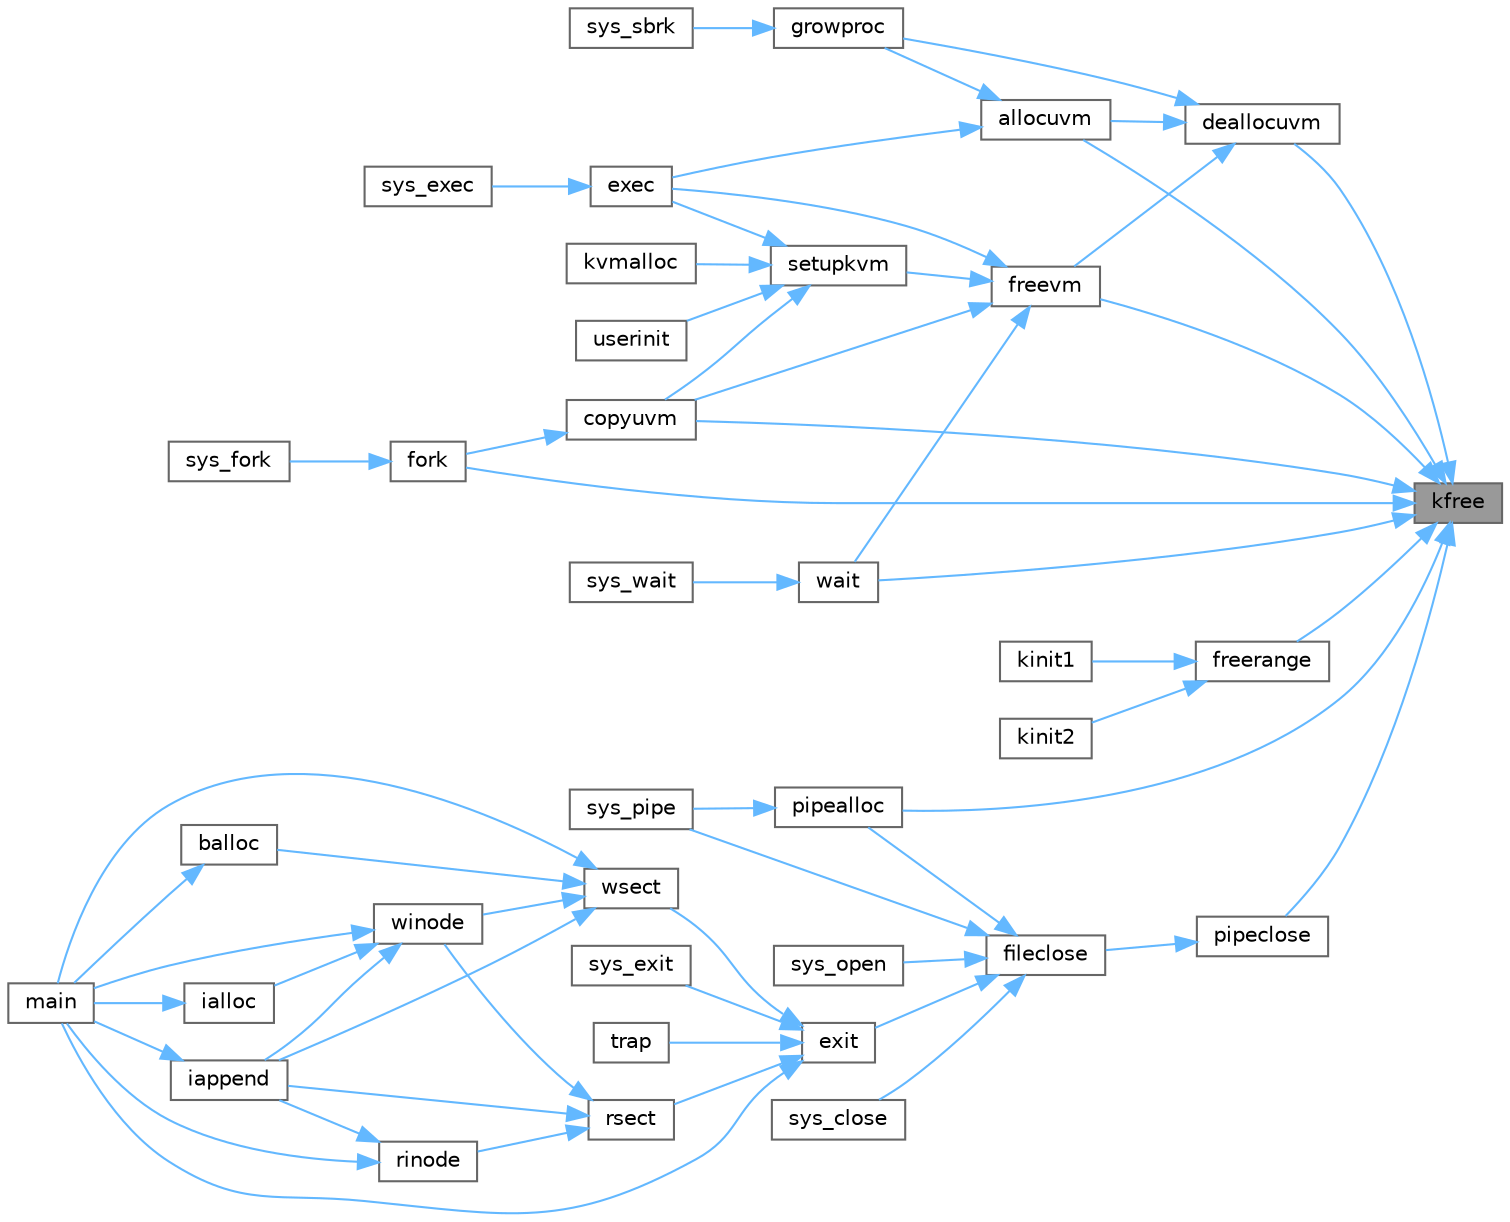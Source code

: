 digraph "kfree"
{
 // LATEX_PDF_SIZE
  bgcolor="transparent";
  edge [fontname=Helvetica,fontsize=10,labelfontname=Helvetica,labelfontsize=10];
  node [fontname=Helvetica,fontsize=10,shape=box,height=0.2,width=0.4];
  rankdir="RL";
  Node1 [id="Node000001",label="kfree",height=0.2,width=0.4,color="gray40", fillcolor="grey60", style="filled", fontcolor="black",tooltip=" "];
  Node1 -> Node2 [id="edge57_Node000001_Node000002",dir="back",color="steelblue1",style="solid",tooltip=" "];
  Node2 [id="Node000002",label="allocuvm",height=0.2,width=0.4,color="grey40", fillcolor="white", style="filled",URL="$de/de9/vm_8c.html#afea0f0a82a9f9c7aae26f90b5e0836c6",tooltip=" "];
  Node2 -> Node3 [id="edge58_Node000002_Node000003",dir="back",color="steelblue1",style="solid",tooltip=" "];
  Node3 [id="Node000003",label="exec",height=0.2,width=0.4,color="grey40", fillcolor="white", style="filled",URL="$df/dc9/exec_8c.html#ace32454ed0d37834dcb1cb4f8b727e6e",tooltip=" "];
  Node3 -> Node4 [id="edge59_Node000003_Node000004",dir="back",color="steelblue1",style="solid",tooltip=" "];
  Node4 [id="Node000004",label="sys_exec",height=0.2,width=0.4,color="grey40", fillcolor="white", style="filled",URL="$d1/d14/sysfile_8c.html#aeaa813ddeb6a5fac3c45714c7351c526",tooltip=" "];
  Node2 -> Node5 [id="edge60_Node000002_Node000005",dir="back",color="steelblue1",style="solid",tooltip=" "];
  Node5 [id="Node000005",label="growproc",height=0.2,width=0.4,color="grey40", fillcolor="white", style="filled",URL="$d3/dda/proc_8c.html#a9c16214741f4fcd088e5eea468709328",tooltip=" "];
  Node5 -> Node6 [id="edge61_Node000005_Node000006",dir="back",color="steelblue1",style="solid",tooltip=" "];
  Node6 [id="Node000006",label="sys_sbrk",height=0.2,width=0.4,color="grey40", fillcolor="white", style="filled",URL="$dd/d35/sysproc_8c.html#ab21d46be776cf6075a997af525a1a628",tooltip=" "];
  Node1 -> Node7 [id="edge62_Node000001_Node000007",dir="back",color="steelblue1",style="solid",tooltip=" "];
  Node7 [id="Node000007",label="copyuvm",height=0.2,width=0.4,color="grey40", fillcolor="white", style="filled",URL="$de/de9/vm_8c.html#a1b57bfa0091c9be3ccc16dbb85ce3acf",tooltip=" "];
  Node7 -> Node8 [id="edge63_Node000007_Node000008",dir="back",color="steelblue1",style="solid",tooltip=" "];
  Node8 [id="Node000008",label="fork",height=0.2,width=0.4,color="grey40", fillcolor="white", style="filled",URL="$d3/dda/proc_8c.html#acd2e1ded4bb6fce4500438bf928330f4",tooltip=" "];
  Node8 -> Node9 [id="edge64_Node000008_Node000009",dir="back",color="steelblue1",style="solid",tooltip=" "];
  Node9 [id="Node000009",label="sys_fork",height=0.2,width=0.4,color="grey40", fillcolor="white", style="filled",URL="$dd/d35/sysproc_8c.html#a3b05102e512b34446a54334f916ba5cd",tooltip=" "];
  Node1 -> Node10 [id="edge65_Node000001_Node000010",dir="back",color="steelblue1",style="solid",tooltip=" "];
  Node10 [id="Node000010",label="deallocuvm",height=0.2,width=0.4,color="grey40", fillcolor="white", style="filled",URL="$de/de9/vm_8c.html#a6d3019ea15a9bfdc5131ae97f3623c49",tooltip=" "];
  Node10 -> Node2 [id="edge66_Node000010_Node000002",dir="back",color="steelblue1",style="solid",tooltip=" "];
  Node10 -> Node11 [id="edge67_Node000010_Node000011",dir="back",color="steelblue1",style="solid",tooltip=" "];
  Node11 [id="Node000011",label="freevm",height=0.2,width=0.4,color="grey40", fillcolor="white", style="filled",URL="$de/de9/vm_8c.html#aa883924e2f068c520b695cdc168e1603",tooltip=" "];
  Node11 -> Node7 [id="edge68_Node000011_Node000007",dir="back",color="steelblue1",style="solid",tooltip=" "];
  Node11 -> Node3 [id="edge69_Node000011_Node000003",dir="back",color="steelblue1",style="solid",tooltip=" "];
  Node11 -> Node12 [id="edge70_Node000011_Node000012",dir="back",color="steelblue1",style="solid",tooltip=" "];
  Node12 [id="Node000012",label="setupkvm",height=0.2,width=0.4,color="grey40", fillcolor="white", style="filled",URL="$de/de9/vm_8c.html#a1c8a7a02e9391b5cf0984388216695c0",tooltip=" "];
  Node12 -> Node7 [id="edge71_Node000012_Node000007",dir="back",color="steelblue1",style="solid",tooltip=" "];
  Node12 -> Node3 [id="edge72_Node000012_Node000003",dir="back",color="steelblue1",style="solid",tooltip=" "];
  Node12 -> Node13 [id="edge73_Node000012_Node000013",dir="back",color="steelblue1",style="solid",tooltip=" "];
  Node13 [id="Node000013",label="kvmalloc",height=0.2,width=0.4,color="grey40", fillcolor="white", style="filled",URL="$de/de9/vm_8c.html#a893bf6891e427f310b43981bf8e737ea",tooltip=" "];
  Node12 -> Node14 [id="edge74_Node000012_Node000014",dir="back",color="steelblue1",style="solid",tooltip=" "];
  Node14 [id="Node000014",label="userinit",height=0.2,width=0.4,color="grey40", fillcolor="white", style="filled",URL="$d3/dda/proc_8c.html#a81c8a6a0cae413bc81aa223f7f7b7205",tooltip=" "];
  Node11 -> Node15 [id="edge75_Node000011_Node000015",dir="back",color="steelblue1",style="solid",tooltip=" "];
  Node15 [id="Node000015",label="wait",height=0.2,width=0.4,color="grey40", fillcolor="white", style="filled",URL="$d3/dda/proc_8c.html#af6f31822f7e737b4e414bdac1ccb59a4",tooltip=" "];
  Node15 -> Node16 [id="edge76_Node000015_Node000016",dir="back",color="steelblue1",style="solid",tooltip=" "];
  Node16 [id="Node000016",label="sys_wait",height=0.2,width=0.4,color="grey40", fillcolor="white", style="filled",URL="$dd/d35/sysproc_8c.html#ad202e06addda05ba6fe60f05d3f61913",tooltip=" "];
  Node10 -> Node5 [id="edge77_Node000010_Node000005",dir="back",color="steelblue1",style="solid",tooltip=" "];
  Node1 -> Node8 [id="edge78_Node000001_Node000008",dir="back",color="steelblue1",style="solid",tooltip=" "];
  Node1 -> Node17 [id="edge79_Node000001_Node000017",dir="back",color="steelblue1",style="solid",tooltip=" "];
  Node17 [id="Node000017",label="freerange",height=0.2,width=0.4,color="grey40", fillcolor="white", style="filled",URL="$d4/def/kalloc_8c.html#adeb1e621acdd949dffd5a054a43d1d89",tooltip=" "];
  Node17 -> Node18 [id="edge80_Node000017_Node000018",dir="back",color="steelblue1",style="solid",tooltip=" "];
  Node18 [id="Node000018",label="kinit1",height=0.2,width=0.4,color="grey40", fillcolor="white", style="filled",URL="$d4/def/kalloc_8c.html#a596c07f040e83fd8ea1857f36ffab4fb",tooltip=" "];
  Node17 -> Node19 [id="edge81_Node000017_Node000019",dir="back",color="steelblue1",style="solid",tooltip=" "];
  Node19 [id="Node000019",label="kinit2",height=0.2,width=0.4,color="grey40", fillcolor="white", style="filled",URL="$d4/def/kalloc_8c.html#a8efe9094969255a41fbdaaee820bd478",tooltip=" "];
  Node1 -> Node11 [id="edge82_Node000001_Node000011",dir="back",color="steelblue1",style="solid",tooltip=" "];
  Node1 -> Node20 [id="edge83_Node000001_Node000020",dir="back",color="steelblue1",style="solid",tooltip=" "];
  Node20 [id="Node000020",label="pipealloc",height=0.2,width=0.4,color="grey40", fillcolor="white", style="filled",URL="$d1/d47/pipe_8c.html#a9d6f0c526148e6002b6776619c7563e6",tooltip=" "];
  Node20 -> Node21 [id="edge84_Node000020_Node000021",dir="back",color="steelblue1",style="solid",tooltip=" "];
  Node21 [id="Node000021",label="sys_pipe",height=0.2,width=0.4,color="grey40", fillcolor="white", style="filled",URL="$d1/d14/sysfile_8c.html#a9a70db941def46ec25939e6c2d30e399",tooltip=" "];
  Node1 -> Node22 [id="edge85_Node000001_Node000022",dir="back",color="steelblue1",style="solid",tooltip=" "];
  Node22 [id="Node000022",label="pipeclose",height=0.2,width=0.4,color="grey40", fillcolor="white", style="filled",URL="$d1/d47/pipe_8c.html#a48642f54734698f6f881ee07723292cb",tooltip=" "];
  Node22 -> Node23 [id="edge86_Node000022_Node000023",dir="back",color="steelblue1",style="solid",tooltip=" "];
  Node23 [id="Node000023",label="fileclose",height=0.2,width=0.4,color="grey40", fillcolor="white", style="filled",URL="$d6/d13/file_8c.html#ae557c81ab89c24219146144bb6adaa2c",tooltip=" "];
  Node23 -> Node24 [id="edge87_Node000023_Node000024",dir="back",color="steelblue1",style="solid",tooltip=" "];
  Node24 [id="Node000024",label="exit",height=0.2,width=0.4,color="grey40", fillcolor="white", style="filled",URL="$d3/dda/proc_8c.html#aaf98ef7cdde3a0dfb2e49919de3298b1",tooltip=" "];
  Node24 -> Node25 [id="edge88_Node000024_Node000025",dir="back",color="steelblue1",style="solid",tooltip=" "];
  Node25 [id="Node000025",label="main",height=0.2,width=0.4,color="grey40", fillcolor="white", style="filled",URL="$d7/d1f/mkfs_8c.html#a0ddf1224851353fc92bfbff6f499fa97",tooltip=" "];
  Node24 -> Node26 [id="edge89_Node000024_Node000026",dir="back",color="steelblue1",style="solid",tooltip=" "];
  Node26 [id="Node000026",label="rsect",height=0.2,width=0.4,color="grey40", fillcolor="white", style="filled",URL="$d7/d1f/mkfs_8c.html#a22ea835ad23cd716a962f30e4882ee80",tooltip=" "];
  Node26 -> Node27 [id="edge90_Node000026_Node000027",dir="back",color="steelblue1",style="solid",tooltip=" "];
  Node27 [id="Node000027",label="iappend",height=0.2,width=0.4,color="grey40", fillcolor="white", style="filled",URL="$d7/d1f/mkfs_8c.html#a268b61616f575ff072f5bb34c83e02e9",tooltip=" "];
  Node27 -> Node25 [id="edge91_Node000027_Node000025",dir="back",color="steelblue1",style="solid",tooltip=" "];
  Node26 -> Node28 [id="edge92_Node000026_Node000028",dir="back",color="steelblue1",style="solid",tooltip=" "];
  Node28 [id="Node000028",label="rinode",height=0.2,width=0.4,color="grey40", fillcolor="white", style="filled",URL="$d7/d1f/mkfs_8c.html#a3b6cb1258a963010211a8e5ddf99defe",tooltip=" "];
  Node28 -> Node27 [id="edge93_Node000028_Node000027",dir="back",color="steelblue1",style="solid",tooltip=" "];
  Node28 -> Node25 [id="edge94_Node000028_Node000025",dir="back",color="steelblue1",style="solid",tooltip=" "];
  Node26 -> Node29 [id="edge95_Node000026_Node000029",dir="back",color="steelblue1",style="solid",tooltip=" "];
  Node29 [id="Node000029",label="winode",height=0.2,width=0.4,color="grey40", fillcolor="white", style="filled",URL="$d7/d1f/mkfs_8c.html#a2540c48cea7dc865909cfb3f8450a887",tooltip=" "];
  Node29 -> Node30 [id="edge96_Node000029_Node000030",dir="back",color="steelblue1",style="solid",tooltip=" "];
  Node30 [id="Node000030",label="ialloc",height=0.2,width=0.4,color="grey40", fillcolor="white", style="filled",URL="$d7/d1f/mkfs_8c.html#a341af7faeda3d6fcb57a5a9fe3a0104a",tooltip=" "];
  Node30 -> Node25 [id="edge97_Node000030_Node000025",dir="back",color="steelblue1",style="solid",tooltip=" "];
  Node29 -> Node27 [id="edge98_Node000029_Node000027",dir="back",color="steelblue1",style="solid",tooltip=" "];
  Node29 -> Node25 [id="edge99_Node000029_Node000025",dir="back",color="steelblue1",style="solid",tooltip=" "];
  Node24 -> Node31 [id="edge100_Node000024_Node000031",dir="back",color="steelblue1",style="solid",tooltip=" "];
  Node31 [id="Node000031",label="sys_exit",height=0.2,width=0.4,color="grey40", fillcolor="white", style="filled",URL="$dd/d35/sysproc_8c.html#aee72faa31a0c32b410aba558ef1d59f2",tooltip=" "];
  Node24 -> Node32 [id="edge101_Node000024_Node000032",dir="back",color="steelblue1",style="solid",tooltip=" "];
  Node32 [id="Node000032",label="trap",height=0.2,width=0.4,color="grey40", fillcolor="white", style="filled",URL="$dc/d6f/trap_8c.html#a372d166e36c086c91e5f5d81e5fead3a",tooltip=" "];
  Node24 -> Node33 [id="edge102_Node000024_Node000033",dir="back",color="steelblue1",style="solid",tooltip=" "];
  Node33 [id="Node000033",label="wsect",height=0.2,width=0.4,color="grey40", fillcolor="white", style="filled",URL="$d7/d1f/mkfs_8c.html#ac62d827d836d1807e4d6f365f32348bb",tooltip=" "];
  Node33 -> Node34 [id="edge103_Node000033_Node000034",dir="back",color="steelblue1",style="solid",tooltip=" "];
  Node34 [id="Node000034",label="balloc",height=0.2,width=0.4,color="grey40", fillcolor="white", style="filled",URL="$d7/d1f/mkfs_8c.html#a327cdfc7a74165d8922ec6c8ba256906",tooltip=" "];
  Node34 -> Node25 [id="edge104_Node000034_Node000025",dir="back",color="steelblue1",style="solid",tooltip=" "];
  Node33 -> Node27 [id="edge105_Node000033_Node000027",dir="back",color="steelblue1",style="solid",tooltip=" "];
  Node33 -> Node25 [id="edge106_Node000033_Node000025",dir="back",color="steelblue1",style="solid",tooltip=" "];
  Node33 -> Node29 [id="edge107_Node000033_Node000029",dir="back",color="steelblue1",style="solid",tooltip=" "];
  Node23 -> Node20 [id="edge108_Node000023_Node000020",dir="back",color="steelblue1",style="solid",tooltip=" "];
  Node23 -> Node35 [id="edge109_Node000023_Node000035",dir="back",color="steelblue1",style="solid",tooltip=" "];
  Node35 [id="Node000035",label="sys_close",height=0.2,width=0.4,color="grey40", fillcolor="white", style="filled",URL="$d1/d14/sysfile_8c.html#a32945488fd39bc405757177b37cd2250",tooltip=" "];
  Node23 -> Node36 [id="edge110_Node000023_Node000036",dir="back",color="steelblue1",style="solid",tooltip=" "];
  Node36 [id="Node000036",label="sys_open",height=0.2,width=0.4,color="grey40", fillcolor="white", style="filled",URL="$d1/d14/sysfile_8c.html#a74e45efc661ca17c068bc283b3842e6d",tooltip=" "];
  Node23 -> Node21 [id="edge111_Node000023_Node000021",dir="back",color="steelblue1",style="solid",tooltip=" "];
  Node1 -> Node15 [id="edge112_Node000001_Node000015",dir="back",color="steelblue1",style="solid",tooltip=" "];
}
